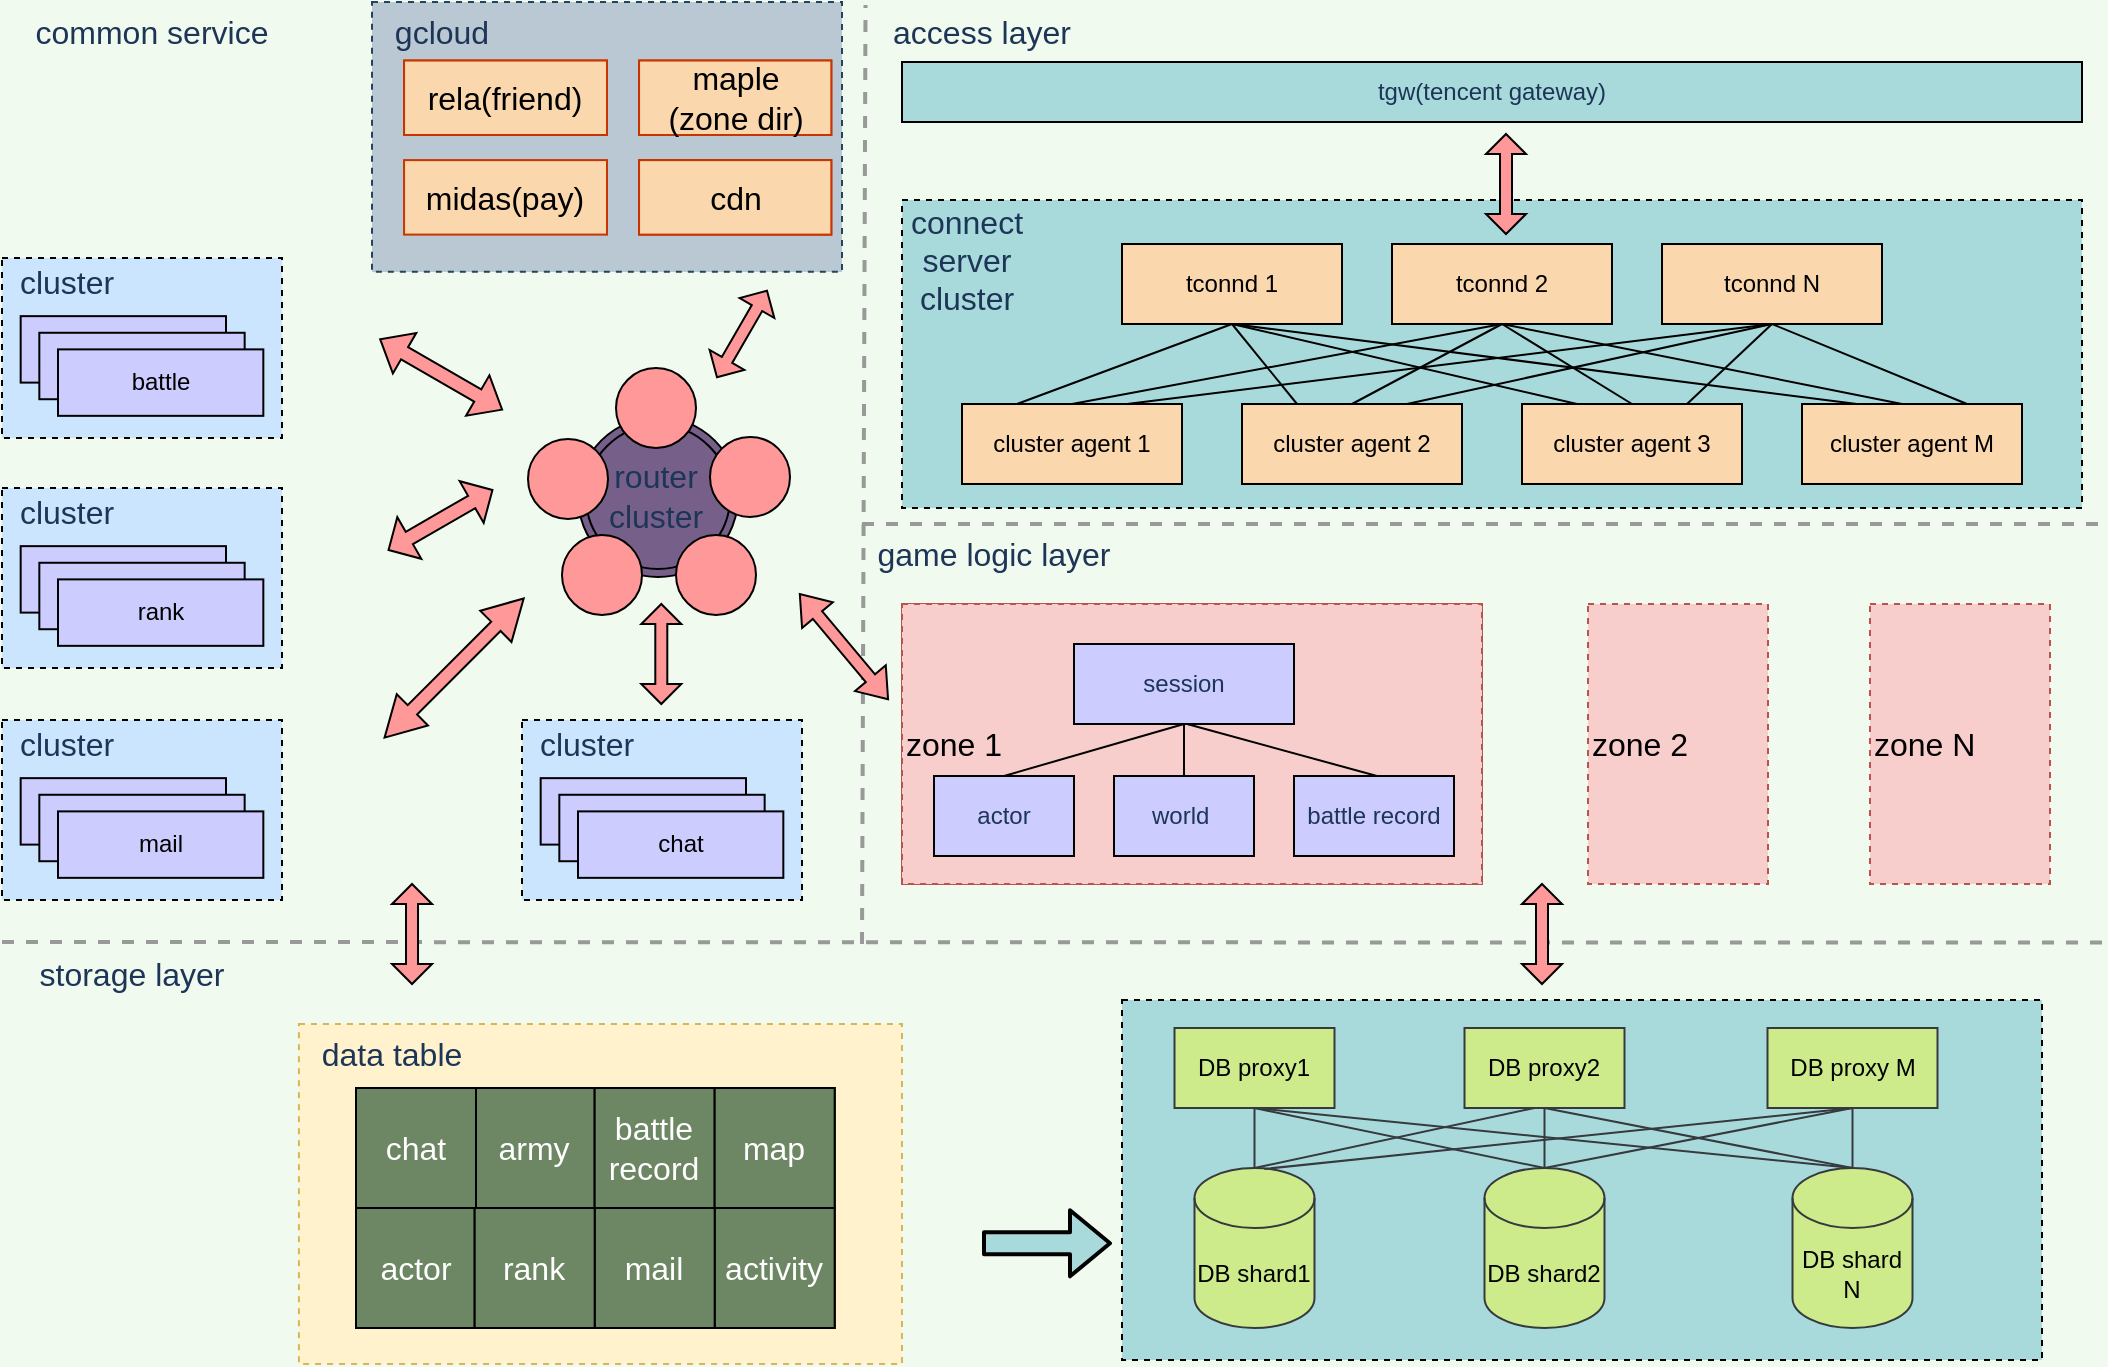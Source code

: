 <mxfile version="15.6.8" type="github" pages="2"><diagram id="G6-GEJdxTajni8bYdQ5X" name="Page-1"><mxGraphModel dx="1422" dy="735" grid="1" gridSize="10" guides="1" tooltips="1" connect="1" arrows="1" fold="1" page="1" pageScale="1" pageWidth="1169" pageHeight="827" background="#F1FAEE" math="0" shadow="0"><root><mxCell id="0"/><mxCell id="1" parent="0"/><mxCell id="M35PXMREOJVI8iFDLzz4-85" value="" style="rounded=0;whiteSpace=wrap;html=1;sketch=0;fontSize=16;strokeColor=#000000;fillColor=#A8DADC;dashed=1;align=left;" vertex="1" parent="1"><mxGeometry x="600" y="580" width="460" height="180" as="geometry"/></mxCell><mxCell id="M35PXMREOJVI8iFDLzz4-2" value="" style="rounded=0;whiteSpace=wrap;html=1;sketch=0;fontSize=16;strokeColor=#000000;fillColor=#A8DADC;dashed=1;align=left;" vertex="1" parent="1"><mxGeometry x="490" y="180" width="590" height="154" as="geometry"/></mxCell><mxCell id="H3pQz2BiMfsaK5SPxWY5-1" value="" style="endArrow=none;html=1;rounded=0;labelBackgroundColor=#F1FAEE;strokeColor=#999999;fontColor=#1D3557;dashed=1;strokeWidth=2;startArrow=none;entryX=0.052;entryY=0.049;entryDx=0;entryDy=0;entryPerimeter=0;" parent="1" target="-TYBonca-6Soey4SpJ7R-9" edge="1"><mxGeometry width="50" height="50" relative="1" as="geometry"><mxPoint x="470" y="552" as="sourcePoint"/><mxPoint x="470" y="102" as="targetPoint"/></mxGeometry></mxCell><mxCell id="H3pQz2BiMfsaK5SPxWY5-2" value="tgw(tencent gateway)" style="rounded=0;whiteSpace=wrap;html=1;fillColor=#A8DADC;strokeColor=#000000;fontColor=#1D3557;" parent="1" vertex="1"><mxGeometry x="490" y="111" width="590" height="30" as="geometry"/></mxCell><mxCell id="H3pQz2BiMfsaK5SPxWY5-3" value="tconnd 1" style="rounded=0;whiteSpace=wrap;html=1;fillColor=#fad7ac;strokeColor=#000000;" parent="1" vertex="1"><mxGeometry x="600" y="202" width="110" height="40" as="geometry"/></mxCell><mxCell id="H3pQz2BiMfsaK5SPxWY5-4" value="tconnd 2" style="rounded=0;whiteSpace=wrap;html=1;fillColor=#fad7ac;strokeColor=#000000;" parent="1" vertex="1"><mxGeometry x="735" y="202" width="110" height="40" as="geometry"/></mxCell><mxCell id="H3pQz2BiMfsaK5SPxWY5-5" value="tconnd N" style="rounded=0;whiteSpace=wrap;html=1;fillColor=#fad7ac;strokeColor=#000000;" parent="1" vertex="1"><mxGeometry x="870" y="202" width="110" height="40" as="geometry"/></mxCell><mxCell id="H3pQz2BiMfsaK5SPxWY5-7" value="cluster agent 2" style="rounded=0;whiteSpace=wrap;html=1;fillColor=#fad7ac;strokeColor=#000000;" parent="1" vertex="1"><mxGeometry x="660" y="282" width="110" height="40" as="geometry"/></mxCell><mxCell id="H3pQz2BiMfsaK5SPxWY5-8" value="cluster agent 3" style="rounded=0;whiteSpace=wrap;html=1;fillColor=#fad7ac;strokeColor=#000000;" parent="1" vertex="1"><mxGeometry x="800" y="282" width="110" height="40" as="geometry"/></mxCell><mxCell id="H3pQz2BiMfsaK5SPxWY5-14" value="" style="endArrow=none;html=1;rounded=0;exitX=0.25;exitY=0;exitDx=0;exitDy=0;labelBackgroundColor=#F1FAEE;strokeColor=#000000;fontColor=#1D3557;" parent="1" source="H3pQz2BiMfsaK5SPxWY5-7" edge="1"><mxGeometry width="50" height="50" relative="1" as="geometry"><mxPoint x="730" y="312" as="sourcePoint"/><mxPoint x="655" y="242" as="targetPoint"/></mxGeometry></mxCell><mxCell id="H3pQz2BiMfsaK5SPxWY5-15" value="" style="endArrow=none;html=1;rounded=0;exitX=0.5;exitY=0;exitDx=0;exitDy=0;labelBackgroundColor=#F1FAEE;strokeColor=#000000;fontColor=#1D3557;" parent="1" source="H3pQz2BiMfsaK5SPxWY5-7" edge="1"><mxGeometry width="50" height="50" relative="1" as="geometry"><mxPoint x="697.5" y="282" as="sourcePoint"/><mxPoint x="790" y="242" as="targetPoint"/></mxGeometry></mxCell><mxCell id="H3pQz2BiMfsaK5SPxWY5-17" value="" style="endArrow=none;html=1;rounded=0;entryX=0.5;entryY=1;entryDx=0;entryDy=0;exitX=0.75;exitY=0;exitDx=0;exitDy=0;labelBackgroundColor=#F1FAEE;strokeColor=#000000;fontColor=#1D3557;" parent="1" source="H3pQz2BiMfsaK5SPxWY5-7" target="H3pQz2BiMfsaK5SPxWY5-5" edge="1"><mxGeometry width="50" height="50" relative="1" as="geometry"><mxPoint x="770" y="272" as="sourcePoint"/><mxPoint x="845" y="242" as="targetPoint"/></mxGeometry></mxCell><mxCell id="H3pQz2BiMfsaK5SPxWY5-18" value="" style="endArrow=none;html=1;rounded=0;entryX=0.5;entryY=1;entryDx=0;entryDy=0;exitX=0.25;exitY=0;exitDx=0;exitDy=0;labelBackgroundColor=#F1FAEE;strokeColor=#000000;fontColor=#1D3557;" parent="1" source="H3pQz2BiMfsaK5SPxWY5-8" target="H3pQz2BiMfsaK5SPxWY5-3" edge="1"><mxGeometry width="50" height="50" relative="1" as="geometry"><mxPoint x="697.5" y="299" as="sourcePoint"/><mxPoint x="665" y="252" as="targetPoint"/></mxGeometry></mxCell><mxCell id="H3pQz2BiMfsaK5SPxWY5-19" value="" style="endArrow=none;html=1;rounded=0;exitX=0.5;exitY=0;exitDx=0;exitDy=0;labelBackgroundColor=#F1FAEE;strokeColor=#000000;fontColor=#1D3557;" parent="1" source="H3pQz2BiMfsaK5SPxWY5-8" edge="1"><mxGeometry width="50" height="50" relative="1" as="geometry"><mxPoint x="837.5" y="299" as="sourcePoint"/><mxPoint x="790" y="242" as="targetPoint"/></mxGeometry></mxCell><mxCell id="H3pQz2BiMfsaK5SPxWY5-20" value="" style="endArrow=none;html=1;rounded=0;exitX=0.75;exitY=0;exitDx=0;exitDy=0;entryX=0.5;entryY=1;entryDx=0;entryDy=0;labelBackgroundColor=#F1FAEE;strokeColor=#000000;fontColor=#1D3557;" parent="1" source="H3pQz2BiMfsaK5SPxWY5-8" target="H3pQz2BiMfsaK5SPxWY5-5" edge="1"><mxGeometry width="50" height="50" relative="1" as="geometry"><mxPoint x="865" y="299" as="sourcePoint"/><mxPoint x="800" y="252" as="targetPoint"/></mxGeometry></mxCell><mxCell id="-TYBonca-6Soey4SpJ7R-1" value="DB shard1" style="shape=cylinder3;whiteSpace=wrap;html=1;boundedLbl=1;backgroundOutline=1;size=15;rounded=0;sketch=0;fillColor=#cdeb8b;strokeColor=#36393d;" parent="1" vertex="1"><mxGeometry x="636.25" y="664" width="60" height="80" as="geometry"/></mxCell><mxCell id="-TYBonca-6Soey4SpJ7R-2" value="DB shard2" style="shape=cylinder3;whiteSpace=wrap;html=1;boundedLbl=1;backgroundOutline=1;size=15;rounded=0;sketch=0;fillColor=#cdeb8b;strokeColor=#36393d;" parent="1" vertex="1"><mxGeometry x="781.25" y="664" width="60" height="80" as="geometry"/></mxCell><mxCell id="-TYBonca-6Soey4SpJ7R-3" value="DB shard N" style="shape=cylinder3;whiteSpace=wrap;html=1;boundedLbl=1;backgroundOutline=1;size=15;rounded=0;sketch=0;fillColor=#cdeb8b;strokeColor=#36393d;" parent="1" vertex="1"><mxGeometry x="935.25" y="664" width="60" height="80" as="geometry"/></mxCell><mxCell id="-TYBonca-6Soey4SpJ7R-5" value="" style="endArrow=none;html=1;rounded=1;sketch=0;fontSize=19;fontColor=#1D3557;strokeColor=#999999;fillColor=#A8DADC;curved=0;dashed=1;strokeWidth=2;" parent="1" edge="1"><mxGeometry width="50" height="50" relative="1" as="geometry"><mxPoint x="40" y="551" as="sourcePoint"/><mxPoint x="1090" y="551.31" as="targetPoint"/></mxGeometry></mxCell><mxCell id="-TYBonca-6Soey4SpJ7R-6" value="storage layer" style="text;html=1;strokeColor=none;fillColor=none;align=center;verticalAlign=middle;whiteSpace=wrap;rounded=0;sketch=0;fontColor=#1D3557;fontStyle=0;fontSize=16;" parent="1" vertex="1"><mxGeometry x="40" y="552" width="130" height="30" as="geometry"/></mxCell><mxCell id="-TYBonca-6Soey4SpJ7R-7" value="" style="endArrow=none;html=1;rounded=1;sketch=0;fontSize=19;fontColor=#1D3557;strokeColor=#999999;fillColor=#A8DADC;curved=0;dashed=1;strokeWidth=2;" parent="1" edge="1"><mxGeometry width="50" height="50" relative="1" as="geometry"><mxPoint x="470" y="342" as="sourcePoint"/><mxPoint x="1090" y="342" as="targetPoint"/></mxGeometry></mxCell><mxCell id="-TYBonca-6Soey4SpJ7R-8" value="game logic layer" style="text;html=1;strokeColor=none;fillColor=none;align=center;verticalAlign=middle;whiteSpace=wrap;rounded=0;sketch=0;fontColor=#1D3557;fontStyle=0;fontSize=16;" parent="1" vertex="1"><mxGeometry x="471" y="342" width="130" height="30" as="geometry"/></mxCell><mxCell id="-TYBonca-6Soey4SpJ7R-9" value="access layer" style="text;html=1;strokeColor=none;fillColor=none;align=center;verticalAlign=middle;whiteSpace=wrap;rounded=0;sketch=0;fontColor=#1D3557;fontStyle=0;fontSize=16;" parent="1" vertex="1"><mxGeometry x="465" y="81" width="130" height="30" as="geometry"/></mxCell><mxCell id="-TYBonca-6Soey4SpJ7R-10" value="common service" style="text;html=1;strokeColor=none;fillColor=none;align=center;verticalAlign=middle;whiteSpace=wrap;rounded=0;sketch=0;fontColor=#1D3557;fontStyle=0;fontSize=16;" parent="1" vertex="1"><mxGeometry x="50" y="81" width="130" height="30" as="geometry"/></mxCell><mxCell id="-TYBonca-6Soey4SpJ7R-11" value="cluster agent 1" style="rounded=0;whiteSpace=wrap;html=1;fillColor=#fad7ac;strokeColor=#000000;" parent="1" vertex="1"><mxGeometry x="520" y="282" width="110" height="40" as="geometry"/></mxCell><mxCell id="-TYBonca-6Soey4SpJ7R-12" value="cluster agent M" style="rounded=0;whiteSpace=wrap;html=1;fillColor=#fad7ac;strokeColor=#000000;" parent="1" vertex="1"><mxGeometry x="940" y="282" width="110" height="40" as="geometry"/></mxCell><mxCell id="-TYBonca-6Soey4SpJ7R-13" value="" style="endArrow=none;html=1;rounded=0;entryX=0.5;entryY=1;entryDx=0;entryDy=0;exitX=0.75;exitY=0;exitDx=0;exitDy=0;labelBackgroundColor=#F1FAEE;strokeColor=#000000;fontColor=#1D3557;" parent="1" source="-TYBonca-6Soey4SpJ7R-11" target="H3pQz2BiMfsaK5SPxWY5-5" edge="1"><mxGeometry width="50" height="50" relative="1" as="geometry"><mxPoint x="697.5" y="292" as="sourcePoint"/><mxPoint x="637.5" y="252" as="targetPoint"/></mxGeometry></mxCell><mxCell id="-TYBonca-6Soey4SpJ7R-14" value="" style="endArrow=none;html=1;rounded=0;entryX=0.5;entryY=1;entryDx=0;entryDy=0;labelBackgroundColor=#F1FAEE;strokeColor=#000000;fontColor=#1D3557;" parent="1" target="H3pQz2BiMfsaK5SPxWY5-4" edge="1"><mxGeometry width="50" height="50" relative="1" as="geometry"><mxPoint x="575" y="282" as="sourcePoint"/><mxPoint x="907.5" y="242" as="targetPoint"/></mxGeometry></mxCell><mxCell id="-TYBonca-6Soey4SpJ7R-15" value="" style="endArrow=none;html=1;rounded=0;labelBackgroundColor=#F1FAEE;strokeColor=#000000;fontColor=#1D3557;entryX=0.5;entryY=1;entryDx=0;entryDy=0;exitX=0.25;exitY=0;exitDx=0;exitDy=0;" parent="1" source="-TYBonca-6Soey4SpJ7R-11" target="H3pQz2BiMfsaK5SPxWY5-3" edge="1"><mxGeometry width="50" height="50" relative="1" as="geometry"><mxPoint x="585.0" y="292" as="sourcePoint"/><mxPoint x="640" y="252" as="targetPoint"/></mxGeometry></mxCell><mxCell id="-TYBonca-6Soey4SpJ7R-16" value="" style="endArrow=none;html=1;rounded=0;labelBackgroundColor=#F1FAEE;strokeColor=#000000;fontColor=#1D3557;entryX=0.75;entryY=0;entryDx=0;entryDy=0;exitX=0.5;exitY=1;exitDx=0;exitDy=0;" parent="1" source="H3pQz2BiMfsaK5SPxWY5-5" target="-TYBonca-6Soey4SpJ7R-12" edge="1"><mxGeometry width="50" height="50" relative="1" as="geometry"><mxPoint x="960.0" y="272" as="sourcePoint"/><mxPoint x="1067.5" y="232" as="targetPoint"/></mxGeometry></mxCell><mxCell id="-TYBonca-6Soey4SpJ7R-19" value="" style="endArrow=none;html=1;rounded=0;labelBackgroundColor=#F1FAEE;strokeColor=#000000;fontColor=#1D3557;" parent="1" edge="1"><mxGeometry width="50" height="50" relative="1" as="geometry"><mxPoint x="790" y="242" as="sourcePoint"/><mxPoint x="990" y="282" as="targetPoint"/></mxGeometry></mxCell><mxCell id="-TYBonca-6Soey4SpJ7R-20" value="" style="endArrow=none;html=1;rounded=0;labelBackgroundColor=#F1FAEE;strokeColor=#000000;fontColor=#1D3557;entryX=0.25;entryY=0;entryDx=0;entryDy=0;exitX=0.5;exitY=1;exitDx=0;exitDy=0;" parent="1" source="H3pQz2BiMfsaK5SPxWY5-3" target="-TYBonca-6Soey4SpJ7R-12" edge="1"><mxGeometry width="50" height="50" relative="1" as="geometry"><mxPoint x="800" y="252" as="sourcePoint"/><mxPoint x="1000" y="292" as="targetPoint"/></mxGeometry></mxCell><mxCell id="-TYBonca-6Soey4SpJ7R-23" value="DB proxy2" style="rounded=0;whiteSpace=wrap;html=1;fillColor=#cdeb8b;strokeColor=#36393d;" parent="1" vertex="1"><mxGeometry x="771.25" y="594" width="80" height="40" as="geometry"/></mxCell><mxCell id="-TYBonca-6Soey4SpJ7R-24" value="DB proxy M" style="rounded=0;whiteSpace=wrap;html=1;fillColor=#cdeb8b;strokeColor=#36393d;" parent="1" vertex="1"><mxGeometry x="922.75" y="594" width="85" height="40" as="geometry"/></mxCell><mxCell id="-TYBonca-6Soey4SpJ7R-26" value="DB proxy1" style="rounded=0;whiteSpace=wrap;html=1;fillColor=#cdeb8b;strokeColor=#36393d;" parent="1" vertex="1"><mxGeometry x="626.25" y="594" width="80" height="40" as="geometry"/></mxCell><mxCell id="-TYBonca-6Soey4SpJ7R-28" value="" style="endArrow=none;html=1;rounded=0;exitX=0.5;exitY=0;exitDx=0;exitDy=0;labelBackgroundColor=#F1FAEE;fontColor=#1D3557;exitPerimeter=0;entryX=0.5;entryY=1;entryDx=0;entryDy=0;fillColor=#cdeb8b;strokeColor=#36393d;" parent="1" source="-TYBonca-6Soey4SpJ7R-2" target="-TYBonca-6Soey4SpJ7R-26" edge="1"><mxGeometry width="50" height="50" relative="1" as="geometry"><mxPoint x="706.25" y="674" as="sourcePoint"/><mxPoint x="673.75" y="634" as="targetPoint"/></mxGeometry></mxCell><mxCell id="-TYBonca-6Soey4SpJ7R-29" value="" style="endArrow=none;html=1;rounded=0;labelBackgroundColor=#F1FAEE;fontColor=#1D3557;fillColor=#cdeb8b;strokeColor=#36393d;" parent="1" source="-TYBonca-6Soey4SpJ7R-1" edge="1"><mxGeometry width="50" height="50" relative="1" as="geometry"><mxPoint x="781.15" y="673.76" as="sourcePoint"/><mxPoint x="666.25" y="634" as="targetPoint"/></mxGeometry></mxCell><mxCell id="-TYBonca-6Soey4SpJ7R-30" value="" style="endArrow=none;html=1;rounded=0;labelBackgroundColor=#F1FAEE;fontColor=#1D3557;exitX=0.5;exitY=0;exitDx=0;exitDy=0;exitPerimeter=0;fillColor=#cdeb8b;strokeColor=#36393d;" parent="1" source="-TYBonca-6Soey4SpJ7R-1" edge="1"><mxGeometry width="50" height="50" relative="1" as="geometry"><mxPoint x="676.25" y="674.0" as="sourcePoint"/><mxPoint x="806.25" y="634" as="targetPoint"/></mxGeometry></mxCell><mxCell id="-TYBonca-6Soey4SpJ7R-31" value="" style="endArrow=none;html=1;rounded=0;labelBackgroundColor=#F1FAEE;fontColor=#1D3557;entryX=0.5;entryY=1;entryDx=0;entryDy=0;exitX=0.582;exitY=0.006;exitDx=0;exitDy=0;exitPerimeter=0;fillColor=#cdeb8b;strokeColor=#36393d;" parent="1" source="-TYBonca-6Soey4SpJ7R-1" target="-TYBonca-6Soey4SpJ7R-24" edge="1"><mxGeometry width="50" height="50" relative="1" as="geometry"><mxPoint x="676.25" y="674.0" as="sourcePoint"/><mxPoint x="781.85" y="643.44" as="targetPoint"/></mxGeometry></mxCell><mxCell id="-TYBonca-6Soey4SpJ7R-32" value="" style="endArrow=none;html=1;rounded=0;exitX=0.5;exitY=0;exitDx=0;exitDy=0;labelBackgroundColor=#F1FAEE;fontColor=#1D3557;exitPerimeter=0;entryX=0.5;entryY=1;entryDx=0;entryDy=0;fillColor=#cdeb8b;strokeColor=#36393d;" parent="1" source="-TYBonca-6Soey4SpJ7R-3" target="-TYBonca-6Soey4SpJ7R-26" edge="1"><mxGeometry width="50" height="50" relative="1" as="geometry"><mxPoint x="781.15" y="673.76" as="sourcePoint"/><mxPoint x="676.25" y="644.0" as="targetPoint"/></mxGeometry></mxCell><mxCell id="-TYBonca-6Soey4SpJ7R-33" value="" style="endArrow=none;html=1;rounded=0;labelBackgroundColor=#F1FAEE;fontColor=#1D3557;entryX=0.5;entryY=1;entryDx=0;entryDy=0;fillColor=#cdeb8b;strokeColor=#36393d;" parent="1" target="-TYBonca-6Soey4SpJ7R-23" edge="1"><mxGeometry width="50" height="50" relative="1" as="geometry"><mxPoint x="811.25" y="664" as="sourcePoint"/><mxPoint x="711.25" y="644.0" as="targetPoint"/></mxGeometry></mxCell><mxCell id="-TYBonca-6Soey4SpJ7R-34" value="" style="endArrow=none;html=1;rounded=0;labelBackgroundColor=#F1FAEE;fontColor=#1D3557;entryX=0.5;entryY=1;entryDx=0;entryDy=0;fillColor=#cdeb8b;strokeColor=#36393d;" parent="1" source="-TYBonca-6Soey4SpJ7R-3" target="-TYBonca-6Soey4SpJ7R-24" edge="1"><mxGeometry width="50" height="50" relative="1" as="geometry"><mxPoint x="845.25" y="674.0" as="sourcePoint"/><mxPoint x="845.25" y="644.0" as="targetPoint"/></mxGeometry></mxCell><mxCell id="-TYBonca-6Soey4SpJ7R-35" value="" style="endArrow=none;html=1;rounded=0;labelBackgroundColor=#F1FAEE;fontColor=#1D3557;entryX=0.5;entryY=1;entryDx=0;entryDy=0;exitX=0.5;exitY=0;exitDx=0;exitDy=0;exitPerimeter=0;fillColor=#cdeb8b;strokeColor=#36393d;" parent="1" source="-TYBonca-6Soey4SpJ7R-3" target="-TYBonca-6Soey4SpJ7R-23" edge="1"><mxGeometry width="50" height="50" relative="1" as="geometry"><mxPoint x="951.25" y="674.0" as="sourcePoint"/><mxPoint x="951.25" y="644.0" as="targetPoint"/></mxGeometry></mxCell><mxCell id="-TYBonca-6Soey4SpJ7R-36" value="" style="endArrow=none;html=1;rounded=0;labelBackgroundColor=#F1FAEE;fontColor=#1D3557;entryX=0.5;entryY=1;entryDx=0;entryDy=0;exitX=0.5;exitY=0;exitDx=0;exitDy=0;exitPerimeter=0;fillColor=#cdeb8b;strokeColor=#36393d;" parent="1" source="-TYBonca-6Soey4SpJ7R-2" target="-TYBonca-6Soey4SpJ7R-24" edge="1"><mxGeometry width="50" height="50" relative="1" as="geometry"><mxPoint x="716.17" y="674.48" as="sourcePoint"/><mxPoint x="951.25" y="644.0" as="targetPoint"/></mxGeometry></mxCell><mxCell id="-TYBonca-6Soey4SpJ7R-37" value="zone 2" style="rounded=0;whiteSpace=wrap;html=1;sketch=0;fontSize=16;strokeColor=#b85450;fillColor=#f8cecc;dashed=1;align=left;" parent="1" vertex="1"><mxGeometry x="833" y="382" width="90" height="140" as="geometry"/></mxCell><mxCell id="-TYBonca-6Soey4SpJ7R-38" value="zone N" style="rounded=0;whiteSpace=wrap;html=1;sketch=0;fontSize=16;strokeColor=#b85450;fillColor=#f8cecc;dashed=1;align=left;" parent="1" vertex="1"><mxGeometry x="974" y="382" width="90" height="140" as="geometry"/></mxCell><mxCell id="-TYBonca-6Soey4SpJ7R-54" value="" style="shape=doubleArrow;direction=south;whiteSpace=wrap;html=1;rounded=0;sketch=0;fontSize=16;align=left;fillColor=#FF9999;" parent="1" vertex="1"><mxGeometry x="782" y="147" width="20" height="50" as="geometry"/></mxCell><mxCell id="-TYBonca-6Soey4SpJ7R-55" value="" style="shape=doubleArrow;direction=south;whiteSpace=wrap;html=1;rounded=0;sketch=0;fontSize=16;align=left;fillColor=#FF9999;" parent="1" vertex="1"><mxGeometry x="800" y="522" width="20" height="50" as="geometry"/></mxCell><mxCell id="-TYBonca-6Soey4SpJ7R-57" value="" style="shape=doubleArrow;direction=south;whiteSpace=wrap;html=1;rounded=0;sketch=0;fontSize=16;align=left;fillColor=#FF9999;" parent="1" vertex="1"><mxGeometry x="235.01" y="522" width="20" height="50" as="geometry"/></mxCell><mxCell id="-TYBonca-6Soey4SpJ7R-94" value="" style="shape=doubleArrow;direction=south;whiteSpace=wrap;html=1;rounded=0;sketch=0;fontSize=16;align=left;fillColor=#FF9999;rotation=45;" parent="1" vertex="1"><mxGeometry x="255.01" y="364.85" width="22.1" height="98.37" as="geometry"/></mxCell><mxCell id="-TYBonca-6Soey4SpJ7R-95" value="" style="shape=doubleArrow;direction=south;whiteSpace=wrap;html=1;rounded=0;sketch=0;fontSize=16;align=left;fillColor=#FF9999;rotation=60;" parent="1" vertex="1"><mxGeometry x="247.25" y="310" width="24" height="60" as="geometry"/></mxCell><mxCell id="-TYBonca-6Soey4SpJ7R-96" value="" style="shape=doubleArrow;direction=south;whiteSpace=wrap;html=1;rounded=0;sketch=0;fontSize=16;align=left;fillColor=#FF9999;rotation=120;" parent="1" vertex="1"><mxGeometry x="247.9" y="232" width="23.35" height="70.41" as="geometry"/></mxCell><mxCell id="-TYBonca-6Soey4SpJ7R-105" value="" style="group" parent="1" vertex="1" connectable="0"><mxGeometry x="303" y="264" width="131" height="123.47" as="geometry"/></mxCell><mxCell id="-TYBonca-6Soey4SpJ7R-58" value="" style="ellipse;shape=doubleEllipse;whiteSpace=wrap;html=1;aspect=fixed;rounded=0;sketch=0;fontSize=16;fontColor=#ffffff;strokeColor=#000000;fillColor=#76608a;align=left;" parent="-TYBonca-6Soey4SpJ7R-105" vertex="1"><mxGeometry x="25" y="24.47" width="80" height="80" as="geometry"/></mxCell><mxCell id="-TYBonca-6Soey4SpJ7R-98" value="" style="ellipse;whiteSpace=wrap;html=1;aspect=fixed;rounded=0;sketch=0;fontSize=16;fontColor=#1D3557;strokeColor=#000000;fillColor=#FF9999;align=left;" parent="-TYBonca-6Soey4SpJ7R-105" vertex="1"><mxGeometry x="44" width="40" height="40" as="geometry"/></mxCell><mxCell id="-TYBonca-6Soey4SpJ7R-100" value="" style="ellipse;whiteSpace=wrap;html=1;aspect=fixed;rounded=0;sketch=0;fontSize=16;fontColor=#1D3557;strokeColor=#000000;fillColor=#FF9999;align=left;" parent="-TYBonca-6Soey4SpJ7R-105" vertex="1"><mxGeometry x="91" y="34.47" width="40" height="40" as="geometry"/></mxCell><mxCell id="-TYBonca-6Soey4SpJ7R-101" value="" style="ellipse;whiteSpace=wrap;html=1;aspect=fixed;rounded=0;sketch=0;fontSize=16;fontColor=#1D3557;strokeColor=#000000;fillColor=#FF9999;align=left;" parent="-TYBonca-6Soey4SpJ7R-105" vertex="1"><mxGeometry y="35.47" width="40" height="40" as="geometry"/></mxCell><mxCell id="-TYBonca-6Soey4SpJ7R-102" value="" style="ellipse;whiteSpace=wrap;html=1;aspect=fixed;rounded=0;sketch=0;fontSize=16;fontColor=#1D3557;strokeColor=#000000;fillColor=#FF9999;align=left;" parent="-TYBonca-6Soey4SpJ7R-105" vertex="1"><mxGeometry x="74" y="83.47" width="40" height="40" as="geometry"/></mxCell><mxCell id="-TYBonca-6Soey4SpJ7R-103" value="" style="ellipse;whiteSpace=wrap;html=1;aspect=fixed;rounded=0;sketch=0;fontSize=16;fontColor=#1D3557;strokeColor=#000000;fillColor=#FF9999;align=left;" parent="-TYBonca-6Soey4SpJ7R-105" vertex="1"><mxGeometry x="17" y="83.47" width="40" height="40" as="geometry"/></mxCell><mxCell id="-TYBonca-6Soey4SpJ7R-104" value="router&lt;br&gt;cluster" style="text;html=1;strokeColor=none;fillColor=none;align=center;verticalAlign=middle;whiteSpace=wrap;rounded=0;sketch=0;fontColor=#1D3557;fontStyle=0;fontSize=16;" parent="-TYBonca-6Soey4SpJ7R-105" vertex="1"><mxGeometry x="25" y="29.47" width="78" height="70" as="geometry"/></mxCell><mxCell id="-TYBonca-6Soey4SpJ7R-111" value="" style="shape=doubleArrow;direction=south;whiteSpace=wrap;html=1;rounded=0;sketch=0;fontSize=16;align=left;fillColor=#FF9999;rotation=140;" parent="1" vertex="1"><mxGeometry x="450.94" y="369" width="20.06" height="68.65" as="geometry"/></mxCell><mxCell id="-TYBonca-6Soey4SpJ7R-141" value="" style="rounded=0;whiteSpace=wrap;html=1;sketch=0;fontSize=16;strokeColor=#d6b656;fillColor=#fff2cc;dashed=1;align=left;" parent="1" vertex="1"><mxGeometry x="188.45" y="592" width="301.55" height="170" as="geometry"/></mxCell><mxCell id="-TYBonca-6Soey4SpJ7R-142" value="data table" style="text;html=1;strokeColor=none;fillColor=none;align=center;verticalAlign=middle;whiteSpace=wrap;rounded=0;sketch=0;fontColor=#1D3557;fontStyle=0;fontSize=16;" parent="1" vertex="1"><mxGeometry x="170" y="592" width="130" height="30" as="geometry"/></mxCell><mxCell id="-TYBonca-6Soey4SpJ7R-152" value="" style="group;fillColor=#ffcd28;gradientColor=#ffa500;strokeColor=#d79b00;" parent="1" vertex="1" connectable="0"><mxGeometry x="217" y="624" width="239.333" height="120" as="geometry"/></mxCell><mxCell id="-TYBonca-6Soey4SpJ7R-135" value="actor" style="whiteSpace=wrap;html=1;aspect=fixed;rounded=0;sketch=0;fontSize=16;fontColor=#ffffff;strokeColor=#000000;fillColor=#6d8764;align=center;" parent="-TYBonca-6Soey4SpJ7R-152" vertex="1"><mxGeometry y="60" width="60" height="60" as="geometry"/></mxCell><mxCell id="-TYBonca-6Soey4SpJ7R-136" value="rank" style="whiteSpace=wrap;html=1;aspect=fixed;rounded=0;sketch=0;fontSize=16;fontColor=#1D3557;strokeColor=#000000;fillColor=#A8DADC;align=center;" parent="-TYBonca-6Soey4SpJ7R-152" vertex="1"><mxGeometry x="59.333" y="60" width="60" height="60" as="geometry"/></mxCell><mxCell id="-TYBonca-6Soey4SpJ7R-144" value="chat" style="whiteSpace=wrap;html=1;aspect=fixed;rounded=0;sketch=0;fontSize=16;strokeColor=#3A5431;fillColor=#6d8764;align=center;fontColor=#ffffff;" parent="-TYBonca-6Soey4SpJ7R-152" vertex="1"><mxGeometry width="60" height="60" as="geometry"/></mxCell><mxCell id="-TYBonca-6Soey4SpJ7R-145" value="army" style="whiteSpace=wrap;html=1;aspect=fixed;rounded=0;sketch=0;fontSize=16;fontColor=#1D3557;strokeColor=#000000;fillColor=#A8DADC;align=center;" parent="-TYBonca-6Soey4SpJ7R-152" vertex="1"><mxGeometry x="59.333" width="60" height="60" as="geometry"/></mxCell><mxCell id="-TYBonca-6Soey4SpJ7R-148" value="battle&lt;br&gt;record" style="whiteSpace=wrap;html=1;aspect=fixed;rounded=0;sketch=0;fontSize=16;fontColor=#1D3557;strokeColor=#000000;fillColor=#A8DADC;align=center;" parent="-TYBonca-6Soey4SpJ7R-152" vertex="1"><mxGeometry x="119.333" width="60" height="60" as="geometry"/></mxCell><mxCell id="-TYBonca-6Soey4SpJ7R-149" value="mail" style="whiteSpace=wrap;html=1;aspect=fixed;rounded=0;sketch=0;fontSize=16;fontColor=#1D3557;strokeColor=#000000;fillColor=#A8DADC;align=center;" parent="-TYBonca-6Soey4SpJ7R-152" vertex="1"><mxGeometry x="119.333" y="60" width="60" height="60" as="geometry"/></mxCell><mxCell id="-TYBonca-6Soey4SpJ7R-150" value="map" style="whiteSpace=wrap;html=1;aspect=fixed;rounded=0;sketch=0;fontSize=16;fontColor=#1D3557;strokeColor=#000000;fillColor=#A8DADC;align=center;" parent="-TYBonca-6Soey4SpJ7R-152" vertex="1"><mxGeometry x="179.333" width="60" height="60" as="geometry"/></mxCell><mxCell id="-TYBonca-6Soey4SpJ7R-151" value="chat" style="whiteSpace=wrap;html=1;aspect=fixed;rounded=0;sketch=0;fontSize=16;fontColor=#1D3557;strokeColor=#000000;fillColor=#A8DADC;align=center;" parent="-TYBonca-6Soey4SpJ7R-152" vertex="1"><mxGeometry x="179.333" y="60" width="60" height="60" as="geometry"/></mxCell><mxCell id="-TYBonca-6Soey4SpJ7R-153" value="chat" style="whiteSpace=wrap;html=1;aspect=fixed;rounded=0;sketch=0;fontSize=16;strokeColor=#3A5431;fillColor=#6d8764;align=center;fontColor=#ffffff;" parent="-TYBonca-6Soey4SpJ7R-152" vertex="1"><mxGeometry width="60" height="60" as="geometry"/></mxCell><mxCell id="-TYBonca-6Soey4SpJ7R-154" value="army" style="whiteSpace=wrap;html=1;aspect=fixed;rounded=0;sketch=0;fontSize=16;fontColor=#ffffff;strokeColor=#000000;fillColor=#6d8764;align=center;" parent="-TYBonca-6Soey4SpJ7R-152" vertex="1"><mxGeometry x="59.333" width="60" height="60" as="geometry"/></mxCell><mxCell id="-TYBonca-6Soey4SpJ7R-155" value="battle&lt;br&gt;record" style="whiteSpace=wrap;html=1;aspect=fixed;rounded=0;sketch=0;fontSize=16;fontColor=#ffffff;strokeColor=#3A5431;fillColor=#6d8764;align=center;" parent="-TYBonca-6Soey4SpJ7R-152" vertex="1"><mxGeometry x="119.333" width="60" height="60" as="geometry"/></mxCell><mxCell id="-TYBonca-6Soey4SpJ7R-156" value="map" style="whiteSpace=wrap;html=1;aspect=fixed;rounded=0;sketch=0;fontSize=16;fontColor=#ffffff;strokeColor=#3A5431;fillColor=#6d8764;align=center;" parent="-TYBonca-6Soey4SpJ7R-152" vertex="1"><mxGeometry x="179.333" width="60" height="60" as="geometry"/></mxCell><mxCell id="-TYBonca-6Soey4SpJ7R-157" value="activity" style="whiteSpace=wrap;html=1;aspect=fixed;rounded=0;sketch=0;fontSize=16;fontColor=#ffffff;strokeColor=#000000;fillColor=#6d8764;align=center;" parent="-TYBonca-6Soey4SpJ7R-152" vertex="1"><mxGeometry x="179.333" y="60" width="60" height="60" as="geometry"/></mxCell><mxCell id="-TYBonca-6Soey4SpJ7R-158" value="mail" style="whiteSpace=wrap;html=1;aspect=fixed;rounded=0;sketch=0;fontSize=16;fontColor=#ffffff;strokeColor=#000000;fillColor=#6d8764;align=center;" parent="-TYBonca-6Soey4SpJ7R-152" vertex="1"><mxGeometry x="119.333" y="60" width="60" height="60" as="geometry"/></mxCell><mxCell id="-TYBonca-6Soey4SpJ7R-159" value="rank" style="whiteSpace=wrap;html=1;aspect=fixed;rounded=0;sketch=0;fontSize=16;fontColor=#ffffff;strokeColor=#000000;fillColor=#6d8764;align=center;" parent="-TYBonca-6Soey4SpJ7R-152" vertex="1"><mxGeometry x="59.333" y="60" width="60" height="60" as="geometry"/></mxCell><mxCell id="-TYBonca-6Soey4SpJ7R-160" value="battle&lt;br&gt;record" style="whiteSpace=wrap;html=1;aspect=fixed;rounded=0;sketch=0;fontSize=16;fontColor=#ffffff;strokeColor=#000000;fillColor=#6d8764;align=center;" parent="-TYBonca-6Soey4SpJ7R-152" vertex="1"><mxGeometry x="119.333" width="60" height="60" as="geometry"/></mxCell><mxCell id="-TYBonca-6Soey4SpJ7R-161" value="map" style="whiteSpace=wrap;html=1;aspect=fixed;rounded=0;sketch=0;fontSize=16;fontColor=#ffffff;strokeColor=#000000;fillColor=#6d8764;align=center;" parent="-TYBonca-6Soey4SpJ7R-152" vertex="1"><mxGeometry x="179.333" width="60" height="60" as="geometry"/></mxCell><mxCell id="-TYBonca-6Soey4SpJ7R-162" value="chat" style="whiteSpace=wrap;html=1;aspect=fixed;rounded=0;sketch=0;fontSize=16;strokeColor=#000000;fillColor=#6d8764;align=center;fontColor=#ffffff;" parent="-TYBonca-6Soey4SpJ7R-152" vertex="1"><mxGeometry width="60" height="60" as="geometry"/></mxCell><mxCell id="-TYBonca-6Soey4SpJ7R-163" value="" style="shape=flexArrow;endArrow=classic;html=1;rounded=1;sketch=0;fontSize=16;fontColor=#1D3557;strokeColor=#000000;strokeWidth=2;fillColor=#A8DADC;curved=0;" parent="1" edge="1"><mxGeometry width="50" height="50" relative="1" as="geometry"><mxPoint x="530" y="701.66" as="sourcePoint"/><mxPoint x="595" y="701.66" as="targetPoint"/></mxGeometry></mxCell><mxCell id="-TYBonca-6Soey4SpJ7R-170" value="" style="group;fillColor=#A8DADC;" parent="1" vertex="1" connectable="0"><mxGeometry x="225" y="81" width="235" height="134.92" as="geometry"/></mxCell><mxCell id="-TYBonca-6Soey4SpJ7R-165" value="" style="rounded=0;whiteSpace=wrap;html=1;sketch=0;fontSize=16;strokeColor=#23445d;fillColor=#bac8d3;dashed=1;align=left;" parent="-TYBonca-6Soey4SpJ7R-170" vertex="1"><mxGeometry width="235" height="134.92" as="geometry"/></mxCell><mxCell id="-TYBonca-6Soey4SpJ7R-166" value="gcloud" style="text;html=1;strokeColor=none;fillColor=none;align=center;verticalAlign=middle;whiteSpace=wrap;rounded=0;sketch=0;fontColor=#1D3557;fontStyle=0;fontSize=16;" parent="-TYBonca-6Soey4SpJ7R-170" vertex="1"><mxGeometry y="1.668e-14" width="69.788" height="29.261" as="geometry"/></mxCell><mxCell id="-TYBonca-6Soey4SpJ7R-172" value="rela(friend)" style="rounded=0;whiteSpace=wrap;html=1;sketch=0;fontSize=16;fontColor=#000000;strokeColor=#C73500;fillColor=#fa6800;align=center;" parent="-TYBonca-6Soey4SpJ7R-170" vertex="1"><mxGeometry x="16.023" y="29.261" width="101.477" height="37.24" as="geometry"/></mxCell><mxCell id="-TYBonca-6Soey4SpJ7R-173" value="midas(pay)" style="rounded=0;whiteSpace=wrap;html=1;sketch=0;fontSize=16;fontColor=#000000;strokeColor=#C73500;fillColor=#FAD7AC;align=center;" parent="-TYBonca-6Soey4SpJ7R-170" vertex="1"><mxGeometry x="16.023" y="79.06" width="101.477" height="37.24" as="geometry"/></mxCell><mxCell id="-TYBonca-6Soey4SpJ7R-174" value="maple&lt;br&gt;(zone dir)" style="rounded=0;whiteSpace=wrap;html=1;sketch=0;fontSize=16;fontColor=#000000;strokeColor=#C73500;fillColor=#fa6800;align=center;" parent="-TYBonca-6Soey4SpJ7R-170" vertex="1"><mxGeometry x="133.523" y="29.261" width="96.136" height="37.24" as="geometry"/></mxCell><mxCell id="-TYBonca-6Soey4SpJ7R-175" value="cdn" style="rounded=0;whiteSpace=wrap;html=1;sketch=0;fontSize=16;fontColor=#000000;strokeColor=#C73500;fillColor=#fa6800;align=center;" parent="-TYBonca-6Soey4SpJ7R-170" vertex="1"><mxGeometry x="133.523" y="79.061" width="96.136" height="37.24" as="geometry"/></mxCell><mxCell id="M35PXMREOJVI8iFDLzz4-49" value="rela(friend)" style="rounded=0;whiteSpace=wrap;html=1;sketch=0;fontSize=16;fontColor=#000000;strokeColor=#C73500;fillColor=#FAD7AC;align=center;" vertex="1" parent="-TYBonca-6Soey4SpJ7R-170"><mxGeometry x="16.023" y="29.261" width="101.477" height="37.24" as="geometry"/></mxCell><mxCell id="M35PXMREOJVI8iFDLzz4-50" value="maple&lt;br&gt;(zone dir)" style="rounded=0;whiteSpace=wrap;html=1;sketch=0;fontSize=16;fontColor=#000000;strokeColor=#C73500;fillColor=#FAD7AC;align=center;" vertex="1" parent="-TYBonca-6Soey4SpJ7R-170"><mxGeometry x="133.523" y="29.261" width="96.136" height="37.24" as="geometry"/></mxCell><mxCell id="M35PXMREOJVI8iFDLzz4-51" value="cdn" style="rounded=0;whiteSpace=wrap;html=1;sketch=0;fontSize=16;fontColor=#000000;strokeColor=#C73500;fillColor=#FAD7AC;align=center;" vertex="1" parent="-TYBonca-6Soey4SpJ7R-170"><mxGeometry x="133.523" y="79.061" width="96.136" height="37.24" as="geometry"/></mxCell><mxCell id="-TYBonca-6Soey4SpJ7R-176" value="" style="shape=doubleArrow;direction=south;whiteSpace=wrap;html=1;rounded=0;sketch=0;fontSize=16;align=left;fillColor=#FF9999;" parent="1" vertex="1"><mxGeometry x="359.65" y="382" width="20" height="50" as="geometry"/></mxCell><mxCell id="-TYBonca-6Soey4SpJ7R-177" value="" style="shape=doubleArrow;direction=south;whiteSpace=wrap;html=1;rounded=0;sketch=0;fontSize=16;align=left;fillColor=#FF9999;rotation=30;" parent="1" vertex="1"><mxGeometry x="400" y="222" width="20" height="50" as="geometry"/></mxCell><mxCell id="M35PXMREOJVI8iFDLzz4-14" value="" style="group;fillColor=#f8cecc;strokeColor=#b85450;" vertex="1" connectable="0" parent="1"><mxGeometry x="490" y="382" width="290" height="140" as="geometry"/></mxCell><mxCell id="-TYBonca-6Soey4SpJ7R-21" value="zone 1" style="rounded=0;whiteSpace=wrap;html=1;sketch=0;fontSize=16;strokeColor=#b85450;fillColor=#f8cecc;dashed=1;align=left;" parent="M35PXMREOJVI8iFDLzz4-14" vertex="1"><mxGeometry width="290" height="140" as="geometry"/></mxCell><mxCell id="H3pQz2BiMfsaK5SPxWY5-9" value="session" style="rounded=0;whiteSpace=wrap;html=1;fillColor=#0066CC;strokeColor=#000000;fontColor=#1D3557;" parent="M35PXMREOJVI8iFDLzz4-14" vertex="1"><mxGeometry x="86" y="20" width="110" height="40" as="geometry"/></mxCell><mxCell id="H3pQz2BiMfsaK5SPxWY5-21" value="world&amp;nbsp;" style="rounded=0;whiteSpace=wrap;html=1;fillColor=#0066CC;strokeColor=#000000;fontColor=#1D3557;" parent="M35PXMREOJVI8iFDLzz4-14" vertex="1"><mxGeometry x="106" y="86" width="70" height="40" as="geometry"/></mxCell><mxCell id="H3pQz2BiMfsaK5SPxWY5-22" value="actor" style="rounded=0;whiteSpace=wrap;html=1;fillColor=#0066CC;strokeColor=#000000;fontColor=#1D3557;" parent="M35PXMREOJVI8iFDLzz4-14" vertex="1"><mxGeometry x="16" y="86" width="70" height="40" as="geometry"/></mxCell><mxCell id="H3pQz2BiMfsaK5SPxWY5-23" value="battle record" style="rounded=0;whiteSpace=wrap;html=1;fillColor=#CCCCFF;strokeColor=#000000;fontColor=#1D3557;" parent="M35PXMREOJVI8iFDLzz4-14" vertex="1"><mxGeometry x="196" y="86" width="80" height="40" as="geometry"/></mxCell><mxCell id="M35PXMREOJVI8iFDLzz4-6" value="" style="endArrow=none;html=1;rounded=0;labelBackgroundColor=#F1FAEE;strokeColor=#000000;fontColor=#1D3557;exitX=0.5;exitY=0;exitDx=0;exitDy=0;" edge="1" parent="M35PXMREOJVI8iFDLzz4-14"><mxGeometry width="50" height="50" relative="1" as="geometry"><mxPoint x="237.5" y="86" as="sourcePoint"/><mxPoint x="142.5" y="60" as="targetPoint"/></mxGeometry></mxCell><mxCell id="M35PXMREOJVI8iFDLzz4-12" value="" style="endArrow=none;html=1;rounded=0;labelBackgroundColor=#F1FAEE;strokeColor=#000000;fontColor=#1D3557;exitX=0.5;exitY=0;exitDx=0;exitDy=0;entryX=0.5;entryY=1;entryDx=0;entryDy=0;" edge="1" parent="M35PXMREOJVI8iFDLzz4-14" source="H3pQz2BiMfsaK5SPxWY5-22" target="H3pQz2BiMfsaK5SPxWY5-9"><mxGeometry width="50" height="50" relative="1" as="geometry"><mxPoint x="247.5" y="96" as="sourcePoint"/><mxPoint x="152.5" y="70" as="targetPoint"/></mxGeometry></mxCell><mxCell id="M35PXMREOJVI8iFDLzz4-13" value="" style="endArrow=none;html=1;rounded=0;labelBackgroundColor=#F1FAEE;strokeColor=#000000;fontColor=#1D3557;exitX=0.5;exitY=0;exitDx=0;exitDy=0;entryX=0.5;entryY=1;entryDx=0;entryDy=0;" edge="1" parent="M35PXMREOJVI8iFDLzz4-14" source="H3pQz2BiMfsaK5SPxWY5-21" target="H3pQz2BiMfsaK5SPxWY5-9"><mxGeometry width="50" height="50" relative="1" as="geometry"><mxPoint x="61.0" y="96" as="sourcePoint"/><mxPoint x="151" y="70" as="targetPoint"/></mxGeometry></mxCell><mxCell id="M35PXMREOJVI8iFDLzz4-52" value="session" style="rounded=0;whiteSpace=wrap;html=1;fillColor=#9999FF;strokeColor=#000000;fontColor=#1D3557;" vertex="1" parent="M35PXMREOJVI8iFDLzz4-14"><mxGeometry x="86" y="20" width="110" height="40" as="geometry"/></mxCell><mxCell id="M35PXMREOJVI8iFDLzz4-53" value="actor" style="rounded=0;whiteSpace=wrap;html=1;fillColor=#9999FF;strokeColor=#000000;fontColor=#1D3557;" vertex="1" parent="M35PXMREOJVI8iFDLzz4-14"><mxGeometry x="16" y="86" width="70" height="40" as="geometry"/></mxCell><mxCell id="M35PXMREOJVI8iFDLzz4-54" value="world&amp;nbsp;" style="rounded=0;whiteSpace=wrap;html=1;fillColor=#9999FF;strokeColor=#000000;fontColor=#1D3557;" vertex="1" parent="M35PXMREOJVI8iFDLzz4-14"><mxGeometry x="106" y="86" width="70" height="40" as="geometry"/></mxCell><mxCell id="M35PXMREOJVI8iFDLzz4-57" value="session" style="rounded=0;whiteSpace=wrap;html=1;fillColor=#9999FF;strokeColor=#000000;fontColor=#1D3557;" vertex="1" parent="M35PXMREOJVI8iFDLzz4-14"><mxGeometry x="86" y="20" width="110" height="40" as="geometry"/></mxCell><mxCell id="M35PXMREOJVI8iFDLzz4-58" value="actor" style="rounded=0;whiteSpace=wrap;html=1;fillColor=#9999FF;strokeColor=#000000;fontColor=#1D3557;" vertex="1" parent="M35PXMREOJVI8iFDLzz4-14"><mxGeometry x="16" y="86" width="70" height="40" as="geometry"/></mxCell><mxCell id="M35PXMREOJVI8iFDLzz4-59" value="session" style="rounded=0;whiteSpace=wrap;html=1;fillColor=#9999FF;strokeColor=#000000;fontColor=#1D3557;" vertex="1" parent="M35PXMREOJVI8iFDLzz4-14"><mxGeometry x="86" y="20" width="110" height="40" as="geometry"/></mxCell><mxCell id="M35PXMREOJVI8iFDLzz4-60" value="actor" style="rounded=0;whiteSpace=wrap;html=1;fillColor=#9999FF;strokeColor=#000000;fontColor=#1D3557;" vertex="1" parent="M35PXMREOJVI8iFDLzz4-14"><mxGeometry x="16" y="86" width="70" height="40" as="geometry"/></mxCell><mxCell id="M35PXMREOJVI8iFDLzz4-61" value="world&amp;nbsp;" style="rounded=0;whiteSpace=wrap;html=1;fillColor=#9999FF;strokeColor=#000000;fontColor=#1D3557;" vertex="1" parent="M35PXMREOJVI8iFDLzz4-14"><mxGeometry x="106" y="86" width="70" height="40" as="geometry"/></mxCell><mxCell id="M35PXMREOJVI8iFDLzz4-62" value="session" style="rounded=0;whiteSpace=wrap;html=1;fillColor=#CCCCFF;strokeColor=#000000;fontColor=#1D3557;" vertex="1" parent="M35PXMREOJVI8iFDLzz4-14"><mxGeometry x="86" y="20" width="110" height="40" as="geometry"/></mxCell><mxCell id="M35PXMREOJVI8iFDLzz4-63" value="actor" style="rounded=0;whiteSpace=wrap;html=1;fillColor=#CCCCFF;strokeColor=#000000;fontColor=#1D3557;" vertex="1" parent="M35PXMREOJVI8iFDLzz4-14"><mxGeometry x="16" y="86" width="70" height="40" as="geometry"/></mxCell><mxCell id="M35PXMREOJVI8iFDLzz4-64" value="world&amp;nbsp;" style="rounded=0;whiteSpace=wrap;html=1;fillColor=#CCCCFF;strokeColor=#000000;fontColor=#1D3557;" vertex="1" parent="M35PXMREOJVI8iFDLzz4-14"><mxGeometry x="106" y="86" width="70" height="40" as="geometry"/></mxCell><mxCell id="M35PXMREOJVI8iFDLzz4-15" value="connect server cluster" style="text;html=1;strokeColor=none;fillColor=none;align=center;verticalAlign=middle;whiteSpace=wrap;rounded=0;sketch=0;fontColor=#1D3557;fontStyle=0;fontSize=16;" vertex="1" parent="1"><mxGeometry x="490" y="197.08" width="65.333" height="24.923" as="geometry"/></mxCell><mxCell id="M35PXMREOJVI8iFDLzz4-16" value="tconnd 1" style="rounded=0;whiteSpace=wrap;html=1;fillColor=#fad7ac;strokeColor=#000000;" vertex="1" parent="1"><mxGeometry x="600" y="202" width="110" height="40" as="geometry"/></mxCell><mxCell id="M35PXMREOJVI8iFDLzz4-17" value="tconnd 2" style="rounded=0;whiteSpace=wrap;html=1;fillColor=#fad7ac;strokeColor=#000000;" vertex="1" parent="1"><mxGeometry x="735" y="202" width="110" height="40" as="geometry"/></mxCell><mxCell id="M35PXMREOJVI8iFDLzz4-18" value="tconnd 1" style="rounded=0;whiteSpace=wrap;html=1;fillColor=#fad7ac;strokeColor=#000000;" vertex="1" parent="1"><mxGeometry x="600" y="202" width="110" height="40" as="geometry"/></mxCell><mxCell id="M35PXMREOJVI8iFDLzz4-19" value="tconnd 2" style="rounded=0;whiteSpace=wrap;html=1;fillColor=#fad7ac;strokeColor=#000000;" vertex="1" parent="1"><mxGeometry x="735" y="202" width="110" height="40" as="geometry"/></mxCell><mxCell id="M35PXMREOJVI8iFDLzz4-20" value="tconnd 1" style="rounded=0;whiteSpace=wrap;html=1;fillColor=#fad7ac;strokeColor=#000000;" vertex="1" parent="1"><mxGeometry x="600" y="202" width="110" height="40" as="geometry"/></mxCell><mxCell id="M35PXMREOJVI8iFDLzz4-21" value="tconnd 2" style="rounded=0;whiteSpace=wrap;html=1;fillColor=#fad7ac;strokeColor=#000000;" vertex="1" parent="1"><mxGeometry x="735" y="202" width="110" height="40" as="geometry"/></mxCell><mxCell id="M35PXMREOJVI8iFDLzz4-22" value="tconnd N" style="rounded=0;whiteSpace=wrap;html=1;fillColor=#fad7ac;strokeColor=#000000;" vertex="1" parent="1"><mxGeometry x="870" y="202" width="110" height="40" as="geometry"/></mxCell><mxCell id="M35PXMREOJVI8iFDLzz4-23" value="cluster agent M" style="rounded=0;whiteSpace=wrap;html=1;fillColor=#fad7ac;strokeColor=#000000;" vertex="1" parent="1"><mxGeometry x="940" y="282" width="110" height="40" as="geometry"/></mxCell><mxCell id="M35PXMREOJVI8iFDLzz4-24" value="tconnd 1" style="rounded=0;whiteSpace=wrap;html=1;fillColor=#fad7ac;strokeColor=#000000;" vertex="1" parent="1"><mxGeometry x="600" y="202" width="110" height="40" as="geometry"/></mxCell><mxCell id="M35PXMREOJVI8iFDLzz4-25" value="tconnd 2" style="rounded=0;whiteSpace=wrap;html=1;fillColor=#fad7ac;strokeColor=#000000;" vertex="1" parent="1"><mxGeometry x="735" y="202" width="110" height="40" as="geometry"/></mxCell><mxCell id="M35PXMREOJVI8iFDLzz4-26" value="tconnd N" style="rounded=0;whiteSpace=wrap;html=1;fillColor=#fad7ac;strokeColor=#000000;" vertex="1" parent="1"><mxGeometry x="870" y="202" width="110" height="40" as="geometry"/></mxCell><mxCell id="M35PXMREOJVI8iFDLzz4-27" value="cluster agent M" style="rounded=0;whiteSpace=wrap;html=1;fillColor=#fad7ac;strokeColor=#000000;" vertex="1" parent="1"><mxGeometry x="940" y="282" width="110" height="40" as="geometry"/></mxCell><mxCell id="M35PXMREOJVI8iFDLzz4-28" value="tconnd 1" style="rounded=0;whiteSpace=wrap;html=1;fillColor=#fad7ac;strokeColor=#000000;" vertex="1" parent="1"><mxGeometry x="600" y="202" width="110" height="40" as="geometry"/></mxCell><mxCell id="M35PXMREOJVI8iFDLzz4-29" value="tconnd 2" style="rounded=0;whiteSpace=wrap;html=1;fillColor=#fad7ac;strokeColor=#000000;" vertex="1" parent="1"><mxGeometry x="735" y="202" width="110" height="40" as="geometry"/></mxCell><mxCell id="M35PXMREOJVI8iFDLzz4-30" value="tconnd N" style="rounded=0;whiteSpace=wrap;html=1;fillColor=#fad7ac;strokeColor=#000000;" vertex="1" parent="1"><mxGeometry x="870" y="202" width="110" height="40" as="geometry"/></mxCell><mxCell id="M35PXMREOJVI8iFDLzz4-31" value="cluster agent M" style="rounded=0;whiteSpace=wrap;html=1;fillColor=#fad7ac;strokeColor=#000000;" vertex="1" parent="1"><mxGeometry x="940" y="282" width="110" height="40" as="geometry"/></mxCell><mxCell id="M35PXMREOJVI8iFDLzz4-32" value="tconnd 1" style="rounded=0;whiteSpace=wrap;html=1;fillColor=#fad7ac;strokeColor=#000000;" vertex="1" parent="1"><mxGeometry x="600" y="202" width="110" height="40" as="geometry"/></mxCell><mxCell id="M35PXMREOJVI8iFDLzz4-33" value="tconnd 2" style="rounded=0;whiteSpace=wrap;html=1;fillColor=#fad7ac;strokeColor=#000000;" vertex="1" parent="1"><mxGeometry x="735" y="202" width="110" height="40" as="geometry"/></mxCell><mxCell id="M35PXMREOJVI8iFDLzz4-34" value="tconnd 1" style="rounded=0;whiteSpace=wrap;html=1;fillColor=#fad7ac;strokeColor=#000000;" vertex="1" parent="1"><mxGeometry x="600" y="202" width="110" height="40" as="geometry"/></mxCell><mxCell id="M35PXMREOJVI8iFDLzz4-35" value="tconnd 2" style="rounded=0;whiteSpace=wrap;html=1;fillColor=#fad7ac;strokeColor=#000000;" vertex="1" parent="1"><mxGeometry x="735" y="202" width="110" height="40" as="geometry"/></mxCell><mxCell id="M35PXMREOJVI8iFDLzz4-36" value="tconnd N" style="rounded=0;whiteSpace=wrap;html=1;fillColor=#fad7ac;strokeColor=#000000;" vertex="1" parent="1"><mxGeometry x="870" y="202" width="110" height="40" as="geometry"/></mxCell><mxCell id="M35PXMREOJVI8iFDLzz4-37" value="tconnd 1" style="rounded=0;whiteSpace=wrap;html=1;fillColor=#fad7ac;strokeColor=#000000;" vertex="1" parent="1"><mxGeometry x="600" y="202" width="110" height="40" as="geometry"/></mxCell><mxCell id="M35PXMREOJVI8iFDLzz4-38" value="tconnd 2" style="rounded=0;whiteSpace=wrap;html=1;fillColor=#fad7ac;strokeColor=#000000;" vertex="1" parent="1"><mxGeometry x="735" y="202" width="110" height="40" as="geometry"/></mxCell><mxCell id="M35PXMREOJVI8iFDLzz4-39" value="tconnd N" style="rounded=0;whiteSpace=wrap;html=1;fillColor=#fad7ac;strokeColor=#000000;" vertex="1" parent="1"><mxGeometry x="870" y="202" width="110" height="40" as="geometry"/></mxCell><mxCell id="M35PXMREOJVI8iFDLzz4-40" value="cluster agent M" style="rounded=0;whiteSpace=wrap;html=1;fillColor=#fad7ac;strokeColor=#000000;" vertex="1" parent="1"><mxGeometry x="940" y="282" width="110" height="40" as="geometry"/></mxCell><mxCell id="M35PXMREOJVI8iFDLzz4-41" value="cluster agent 3" style="rounded=0;whiteSpace=wrap;html=1;fillColor=#fad7ac;strokeColor=#000000;" vertex="1" parent="1"><mxGeometry x="800" y="282" width="110" height="40" as="geometry"/></mxCell><mxCell id="M35PXMREOJVI8iFDLzz4-65" value="" style="group" vertex="1" connectable="0" parent="1"><mxGeometry x="40" y="209" width="140" height="90" as="geometry"/></mxCell><mxCell id="-TYBonca-6Soey4SpJ7R-120" value="" style="rounded=0;whiteSpace=wrap;html=1;sketch=0;fontSize=16;strokeColor=#000000;fillColor=#cce5ff;dashed=1;align=left;" parent="M35PXMREOJVI8iFDLzz4-65" vertex="1"><mxGeometry width="140" height="90" as="geometry"/></mxCell><mxCell id="-TYBonca-6Soey4SpJ7R-121" value="cluster" style="text;html=1;strokeColor=none;fillColor=none;align=center;verticalAlign=middle;whiteSpace=wrap;rounded=0;sketch=0;fontColor=#1D3557;fontStyle=0;fontSize=16;" parent="M35PXMREOJVI8iFDLzz4-65" vertex="1"><mxGeometry width="65.333" height="24.923" as="geometry"/></mxCell><mxCell id="-TYBonca-6Soey4SpJ7R-122" value="chat&amp;nbsp;" style="rounded=0;whiteSpace=wrap;html=1;fillColor=#CCCCFF;strokeColor=#000000;" parent="M35PXMREOJVI8iFDLzz4-65" vertex="1"><mxGeometry x="9.333" y="29.077" width="102.667" height="33.231" as="geometry"/></mxCell><mxCell id="-TYBonca-6Soey4SpJ7R-123" value="chat&amp;nbsp;" style="rounded=0;whiteSpace=wrap;html=1;fillColor=#CCCCFF;strokeColor=#000000;" parent="M35PXMREOJVI8iFDLzz4-65" vertex="1"><mxGeometry x="18.667" y="37.385" width="102.667" height="33.231" as="geometry"/></mxCell><mxCell id="-TYBonca-6Soey4SpJ7R-124" value="battle" style="rounded=0;whiteSpace=wrap;html=1;fillColor=#CCCCFF;strokeColor=#000000;" parent="M35PXMREOJVI8iFDLzz4-65" vertex="1"><mxGeometry x="28" y="45.692" width="102.667" height="33.231" as="geometry"/></mxCell><mxCell id="M35PXMREOJVI8iFDLzz4-66" value="" style="group" vertex="1" connectable="0" parent="1"><mxGeometry x="300" y="440" width="140" height="90" as="geometry"/></mxCell><mxCell id="M35PXMREOJVI8iFDLzz4-67" value="" style="rounded=0;whiteSpace=wrap;html=1;sketch=0;fontSize=16;strokeColor=#000000;fillColor=#cce5ff;dashed=1;align=left;" vertex="1" parent="M35PXMREOJVI8iFDLzz4-66"><mxGeometry width="140" height="90" as="geometry"/></mxCell><mxCell id="M35PXMREOJVI8iFDLzz4-68" value="cluster" style="text;html=1;strokeColor=none;fillColor=none;align=center;verticalAlign=middle;whiteSpace=wrap;rounded=0;sketch=0;fontColor=#1D3557;fontStyle=0;fontSize=16;" vertex="1" parent="M35PXMREOJVI8iFDLzz4-66"><mxGeometry width="65.333" height="24.923" as="geometry"/></mxCell><mxCell id="M35PXMREOJVI8iFDLzz4-69" value="chat&amp;nbsp;" style="rounded=0;whiteSpace=wrap;html=1;fillColor=#CCCCFF;strokeColor=#000000;" vertex="1" parent="M35PXMREOJVI8iFDLzz4-66"><mxGeometry x="9.333" y="29.077" width="102.667" height="33.231" as="geometry"/></mxCell><mxCell id="M35PXMREOJVI8iFDLzz4-70" value="chat&amp;nbsp;" style="rounded=0;whiteSpace=wrap;html=1;fillColor=#CCCCFF;strokeColor=#000000;" vertex="1" parent="M35PXMREOJVI8iFDLzz4-66"><mxGeometry x="18.667" y="37.385" width="102.667" height="33.231" as="geometry"/></mxCell><mxCell id="M35PXMREOJVI8iFDLzz4-71" value="chat" style="rounded=0;whiteSpace=wrap;html=1;fillColor=#CCCCFF;strokeColor=#000000;" vertex="1" parent="M35PXMREOJVI8iFDLzz4-66"><mxGeometry x="28" y="45.692" width="102.667" height="33.231" as="geometry"/></mxCell><mxCell id="M35PXMREOJVI8iFDLzz4-72" value="" style="group" vertex="1" connectable="0" parent="1"><mxGeometry x="40" y="440" width="140" height="90" as="geometry"/></mxCell><mxCell id="M35PXMREOJVI8iFDLzz4-73" value="" style="rounded=0;whiteSpace=wrap;html=1;sketch=0;fontSize=16;strokeColor=#000000;fillColor=#cce5ff;dashed=1;align=left;" vertex="1" parent="M35PXMREOJVI8iFDLzz4-72"><mxGeometry width="140" height="90" as="geometry"/></mxCell><mxCell id="M35PXMREOJVI8iFDLzz4-74" value="cluster" style="text;html=1;strokeColor=none;fillColor=none;align=center;verticalAlign=middle;whiteSpace=wrap;rounded=0;sketch=0;fontColor=#1D3557;fontStyle=0;fontSize=16;" vertex="1" parent="M35PXMREOJVI8iFDLzz4-72"><mxGeometry width="65.333" height="24.923" as="geometry"/></mxCell><mxCell id="M35PXMREOJVI8iFDLzz4-75" value="chat&amp;nbsp;" style="rounded=0;whiteSpace=wrap;html=1;fillColor=#CCCCFF;strokeColor=#000000;" vertex="1" parent="M35PXMREOJVI8iFDLzz4-72"><mxGeometry x="9.333" y="29.077" width="102.667" height="33.231" as="geometry"/></mxCell><mxCell id="M35PXMREOJVI8iFDLzz4-76" value="chat&amp;nbsp;" style="rounded=0;whiteSpace=wrap;html=1;fillColor=#CCCCFF;strokeColor=#000000;" vertex="1" parent="M35PXMREOJVI8iFDLzz4-72"><mxGeometry x="18.667" y="37.385" width="102.667" height="33.231" as="geometry"/></mxCell><mxCell id="M35PXMREOJVI8iFDLzz4-77" value="mail" style="rounded=0;whiteSpace=wrap;html=1;fillColor=#CCCCFF;strokeColor=#000000;" vertex="1" parent="M35PXMREOJVI8iFDLzz4-72"><mxGeometry x="28" y="45.692" width="102.667" height="33.231" as="geometry"/></mxCell><mxCell id="M35PXMREOJVI8iFDLzz4-78" value="" style="group" vertex="1" connectable="0" parent="1"><mxGeometry x="40" y="324" width="140" height="90" as="geometry"/></mxCell><mxCell id="M35PXMREOJVI8iFDLzz4-79" value="" style="rounded=0;whiteSpace=wrap;html=1;sketch=0;fontSize=16;strokeColor=#000000;fillColor=#cce5ff;dashed=1;align=left;" vertex="1" parent="M35PXMREOJVI8iFDLzz4-78"><mxGeometry width="140" height="90" as="geometry"/></mxCell><mxCell id="M35PXMREOJVI8iFDLzz4-80" value="cluster" style="text;html=1;strokeColor=none;fillColor=none;align=center;verticalAlign=middle;whiteSpace=wrap;rounded=0;sketch=0;fontColor=#1D3557;fontStyle=0;fontSize=16;" vertex="1" parent="M35PXMREOJVI8iFDLzz4-78"><mxGeometry width="65.333" height="24.923" as="geometry"/></mxCell><mxCell id="M35PXMREOJVI8iFDLzz4-81" value="chat&amp;nbsp;" style="rounded=0;whiteSpace=wrap;html=1;fillColor=#CCCCFF;strokeColor=#000000;" vertex="1" parent="M35PXMREOJVI8iFDLzz4-78"><mxGeometry x="9.333" y="29.077" width="102.667" height="33.231" as="geometry"/></mxCell><mxCell id="M35PXMREOJVI8iFDLzz4-82" value="chat&amp;nbsp;" style="rounded=0;whiteSpace=wrap;html=1;fillColor=#CCCCFF;strokeColor=#000000;" vertex="1" parent="M35PXMREOJVI8iFDLzz4-78"><mxGeometry x="18.667" y="37.385" width="102.667" height="33.231" as="geometry"/></mxCell><mxCell id="M35PXMREOJVI8iFDLzz4-83" value="rank" style="rounded=0;whiteSpace=wrap;html=1;fillColor=#CCCCFF;strokeColor=#000000;" vertex="1" parent="M35PXMREOJVI8iFDLzz4-78"><mxGeometry x="28" y="45.692" width="102.667" height="33.231" as="geometry"/></mxCell></root></mxGraphModel></diagram><diagram id="tr6Cm_fnw_d3farfgj_Y" name="Page-2"><mxGraphModel dx="2062" dy="1122" grid="1" gridSize="10" guides="1" tooltips="1" connect="1" arrows="1" fold="1" page="1" pageScale="1" pageWidth="1654" pageHeight="1169" math="0" shadow="0"><root><mxCell id="BptxMjRW79i1g737dbED-0"/><mxCell id="BptxMjRW79i1g737dbED-1" parent="BptxMjRW79i1g737dbED-0"/></root></mxGraphModel></diagram></mxfile>